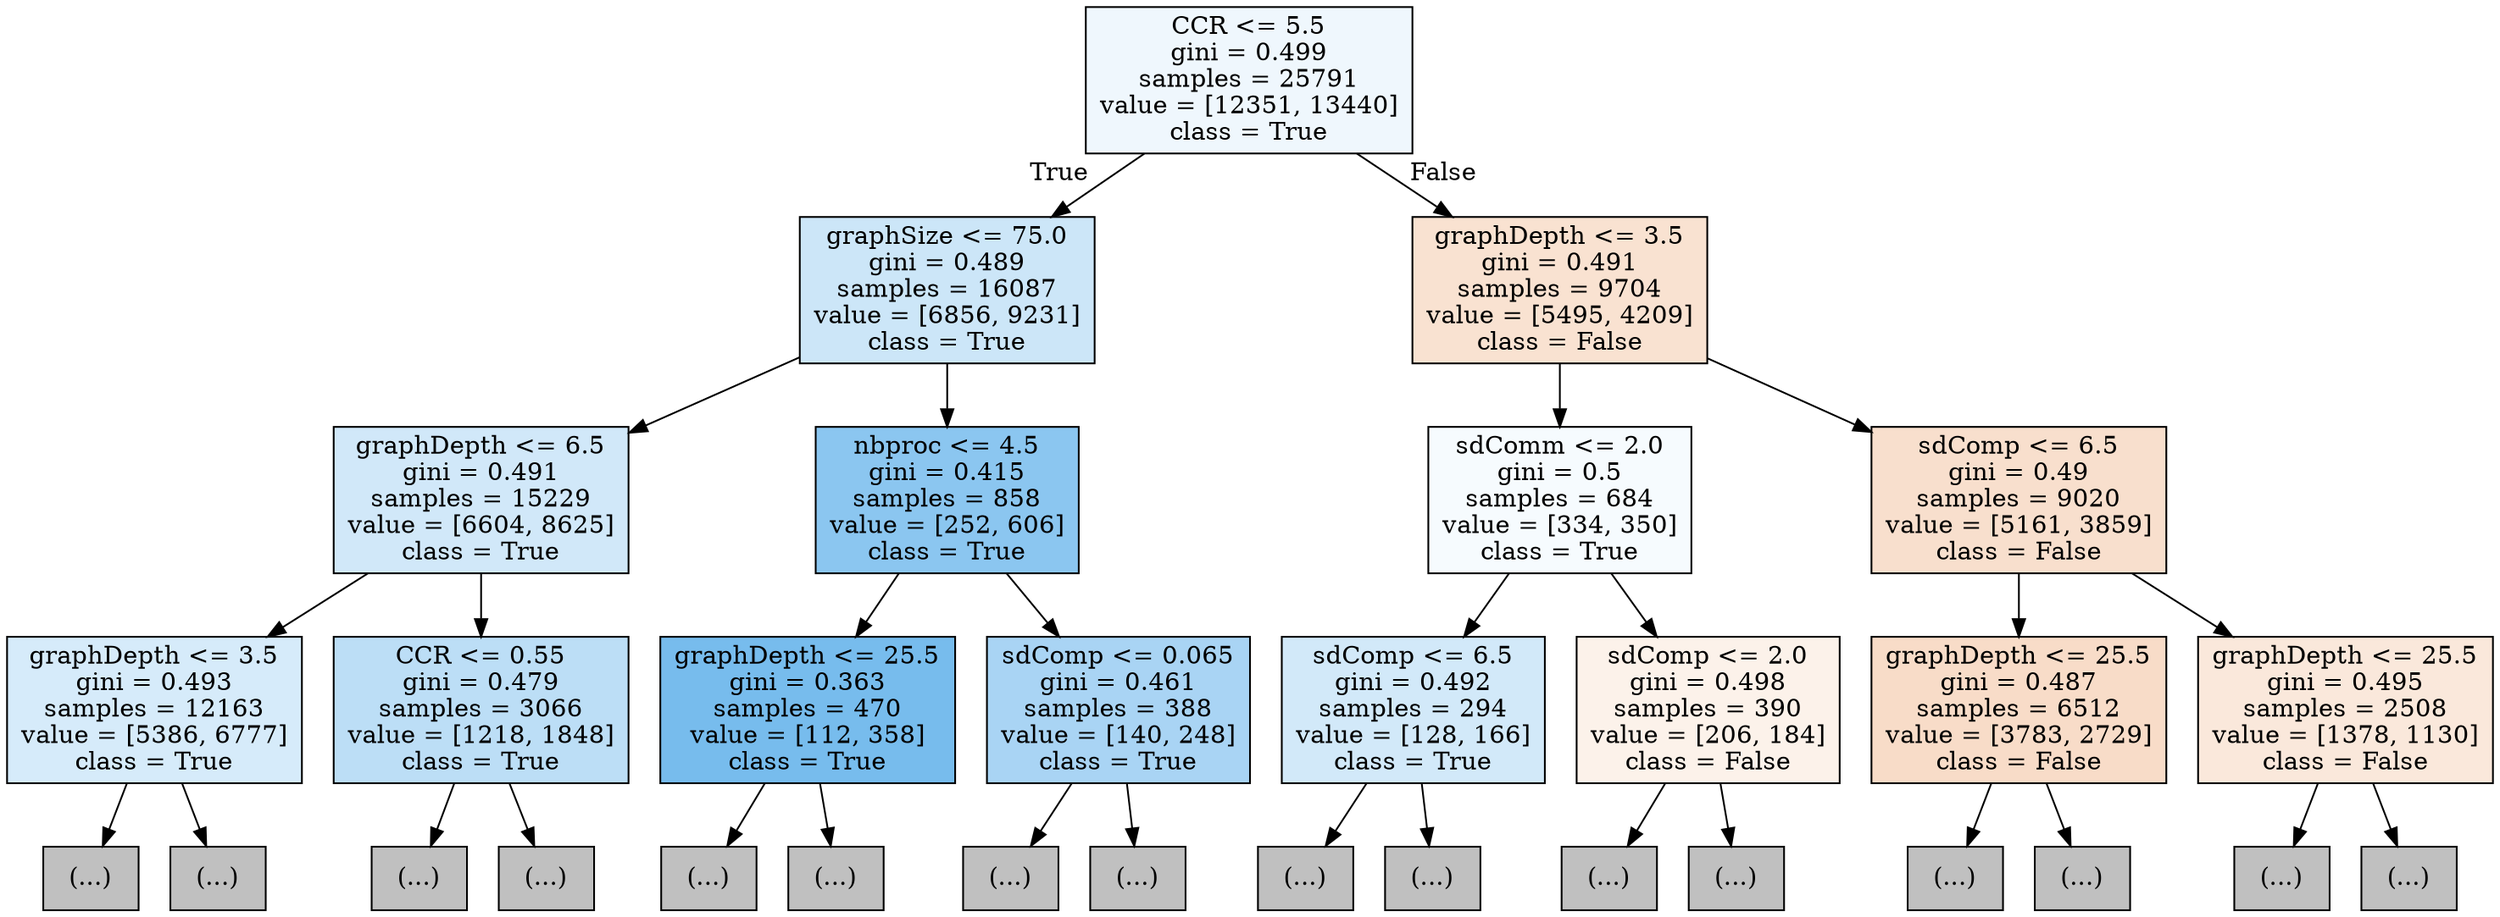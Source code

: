 digraph Tree {
node [shape=box, style="filled", color="black"] ;
0 [label="CCR <= 5.5\ngini = 0.499\nsamples = 25791\nvalue = [12351, 13440]\nclass = True", fillcolor="#eff7fd"] ;
1 [label="graphSize <= 75.0\ngini = 0.489\nsamples = 16087\nvalue = [6856, 9231]\nclass = True", fillcolor="#cce6f8"] ;
0 -> 1 [labeldistance=2.5, labelangle=45, headlabel="True"] ;
2 [label="graphDepth <= 6.5\ngini = 0.491\nsamples = 15229\nvalue = [6604, 8625]\nclass = True", fillcolor="#d1e8f9"] ;
1 -> 2 ;
3 [label="graphDepth <= 3.5\ngini = 0.493\nsamples = 12163\nvalue = [5386, 6777]\nclass = True", fillcolor="#d6ebfa"] ;
2 -> 3 ;
4 [label="(...)", fillcolor="#C0C0C0"] ;
3 -> 4 ;
75 [label="(...)", fillcolor="#C0C0C0"] ;
3 -> 75 ;
216 [label="CCR <= 0.55\ngini = 0.479\nsamples = 3066\nvalue = [1218, 1848]\nclass = True", fillcolor="#bcdef6"] ;
2 -> 216 ;
217 [label="(...)", fillcolor="#C0C0C0"] ;
216 -> 217 ;
312 [label="(...)", fillcolor="#C0C0C0"] ;
216 -> 312 ;
417 [label="nbproc <= 4.5\ngini = 0.415\nsamples = 858\nvalue = [252, 606]\nclass = True", fillcolor="#8bc6f0"] ;
1 -> 417 ;
418 [label="graphDepth <= 25.5\ngini = 0.363\nsamples = 470\nvalue = [112, 358]\nclass = True", fillcolor="#77bced"] ;
417 -> 418 ;
419 [label="(...)", fillcolor="#C0C0C0"] ;
418 -> 419 ;
444 [label="(...)", fillcolor="#C0C0C0"] ;
418 -> 444 ;
477 [label="sdComp <= 0.065\ngini = 0.461\nsamples = 388\nvalue = [140, 248]\nclass = True", fillcolor="#a9d4f4"] ;
417 -> 477 ;
478 [label="(...)", fillcolor="#C0C0C0"] ;
477 -> 478 ;
499 [label="(...)", fillcolor="#C0C0C0"] ;
477 -> 499 ;
536 [label="graphDepth <= 3.5\ngini = 0.491\nsamples = 9704\nvalue = [5495, 4209]\nclass = False", fillcolor="#f9e2d1"] ;
0 -> 536 [labeldistance=2.5, labelangle=-45, headlabel="False"] ;
537 [label="sdComm <= 2.0\ngini = 0.5\nsamples = 684\nvalue = [334, 350]\nclass = True", fillcolor="#f6fbfe"] ;
536 -> 537 ;
538 [label="sdComp <= 6.5\ngini = 0.492\nsamples = 294\nvalue = [128, 166]\nclass = True", fillcolor="#d2e9f9"] ;
537 -> 538 ;
539 [label="(...)", fillcolor="#C0C0C0"] ;
538 -> 539 ;
546 [label="(...)", fillcolor="#C0C0C0"] ;
538 -> 546 ;
549 [label="sdComp <= 2.0\ngini = 0.498\nsamples = 390\nvalue = [206, 184]\nclass = False", fillcolor="#fcf2ea"] ;
537 -> 549 ;
550 [label="(...)", fillcolor="#C0C0C0"] ;
549 -> 550 ;
557 [label="(...)", fillcolor="#C0C0C0"] ;
549 -> 557 ;
572 [label="sdComp <= 6.5\ngini = 0.49\nsamples = 9020\nvalue = [5161, 3859]\nclass = False", fillcolor="#f8dfcd"] ;
536 -> 572 ;
573 [label="graphDepth <= 25.5\ngini = 0.487\nsamples = 6512\nvalue = [3783, 2729]\nclass = False", fillcolor="#f8dcc8"] ;
572 -> 573 ;
574 [label="(...)", fillcolor="#C0C0C0"] ;
573 -> 574 ;
715 [label="(...)", fillcolor="#C0C0C0"] ;
573 -> 715 ;
738 [label="graphDepth <= 25.5\ngini = 0.495\nsamples = 2508\nvalue = [1378, 1130]\nclass = False", fillcolor="#fae8db"] ;
572 -> 738 ;
739 [label="(...)", fillcolor="#C0C0C0"] ;
738 -> 739 ;
806 [label="(...)", fillcolor="#C0C0C0"] ;
738 -> 806 ;
}